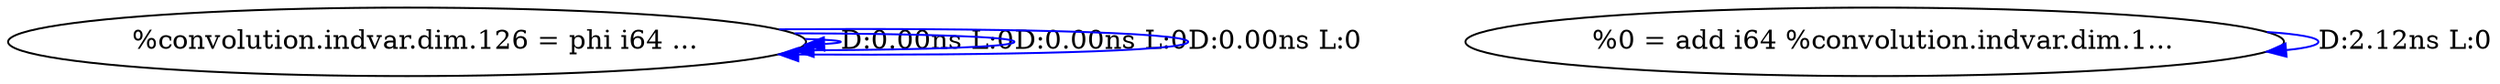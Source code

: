 digraph {
Node0x281a220[label="  %convolution.indvar.dim.126 = phi i64 ..."];
Node0x281a220 -> Node0x281a220[label="D:0.00ns L:0",color=blue];
Node0x281a220 -> Node0x281a220[label="D:0.00ns L:0",color=blue];
Node0x281a220 -> Node0x281a220[label="D:0.00ns L:0",color=blue];
Node0x281b400[label="  %0 = add i64 %convolution.indvar.dim.1..."];
Node0x281b400 -> Node0x281b400[label="D:2.12ns L:0",color=blue];
}
